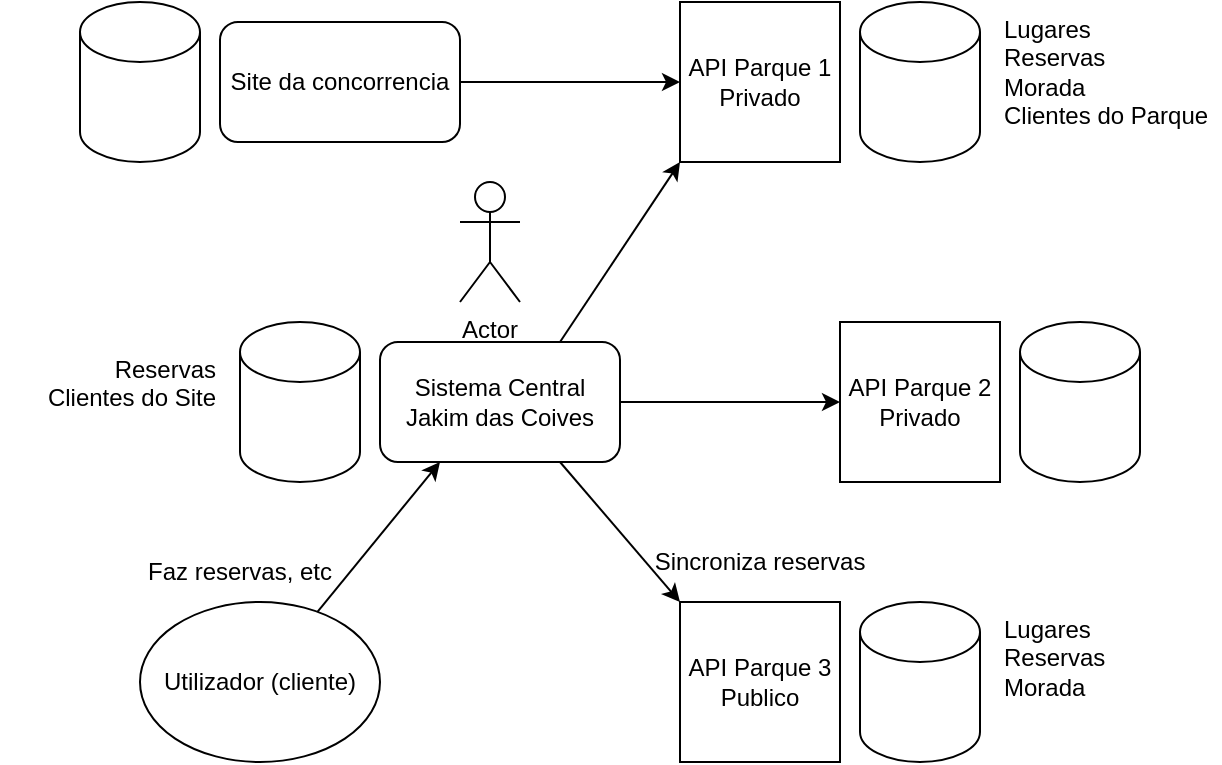 <mxfile version="14.1.8" type="device"><diagram id="6oUVq6fOs7mU0LIoGx7G" name="Page-1"><mxGraphModel dx="868" dy="510" grid="1" gridSize="10" guides="1" tooltips="1" connect="1" arrows="1" fold="1" page="1" pageScale="1" pageWidth="827" pageHeight="1169" math="0" shadow="0"><root><mxCell id="0"/><mxCell id="1" parent="0"/><mxCell id="N92cEsct94D_dMi8AYym-1" value="Sistema Central&lt;br&gt;Jakim das Coives" style="rounded=1;whiteSpace=wrap;html=1;" vertex="1" parent="1"><mxGeometry x="350" y="230" width="120" height="60" as="geometry"/></mxCell><mxCell id="N92cEsct94D_dMi8AYym-2" value="API Parque 1&lt;br&gt;Privado" style="whiteSpace=wrap;html=1;aspect=fixed;" vertex="1" parent="1"><mxGeometry x="500" y="60" width="80" height="80" as="geometry"/></mxCell><mxCell id="N92cEsct94D_dMi8AYym-3" value="API Parque 2&lt;br&gt;Privado" style="whiteSpace=wrap;html=1;aspect=fixed;" vertex="1" parent="1"><mxGeometry x="580" y="220" width="80" height="80" as="geometry"/></mxCell><mxCell id="N92cEsct94D_dMi8AYym-4" value="API Parque 3&lt;br&gt;Publico" style="whiteSpace=wrap;html=1;aspect=fixed;" vertex="1" parent="1"><mxGeometry x="500" y="360" width="80" height="80" as="geometry"/></mxCell><mxCell id="N92cEsct94D_dMi8AYym-5" value="" style="endArrow=classic;html=1;exitX=0.75;exitY=0;exitDx=0;exitDy=0;entryX=0;entryY=1;entryDx=0;entryDy=0;" edge="1" parent="1" source="N92cEsct94D_dMi8AYym-1" target="N92cEsct94D_dMi8AYym-2"><mxGeometry width="50" height="50" relative="1" as="geometry"><mxPoint x="390" y="290" as="sourcePoint"/><mxPoint x="440" y="240" as="targetPoint"/></mxGeometry></mxCell><mxCell id="N92cEsct94D_dMi8AYym-6" value="" style="endArrow=classic;html=1;entryX=0;entryY=0.5;entryDx=0;entryDy=0;exitX=1;exitY=0.5;exitDx=0;exitDy=0;" edge="1" parent="1" source="N92cEsct94D_dMi8AYym-1" target="N92cEsct94D_dMi8AYym-3"><mxGeometry width="50" height="50" relative="1" as="geometry"><mxPoint x="480" y="260" as="sourcePoint"/><mxPoint x="440" y="240" as="targetPoint"/></mxGeometry></mxCell><mxCell id="N92cEsct94D_dMi8AYym-7" value="" style="endArrow=classic;html=1;exitX=0.75;exitY=1;exitDx=0;exitDy=0;entryX=0;entryY=0;entryDx=0;entryDy=0;" edge="1" parent="1" source="N92cEsct94D_dMi8AYym-1" target="N92cEsct94D_dMi8AYym-4"><mxGeometry width="50" height="50" relative="1" as="geometry"><mxPoint x="390" y="290" as="sourcePoint"/><mxPoint x="440" y="240" as="targetPoint"/></mxGeometry></mxCell><mxCell id="N92cEsct94D_dMi8AYym-8" value="" style="shape=cylinder3;whiteSpace=wrap;html=1;boundedLbl=1;backgroundOutline=1;size=15;" vertex="1" parent="1"><mxGeometry x="590" y="60" width="60" height="80" as="geometry"/></mxCell><mxCell id="N92cEsct94D_dMi8AYym-9" value="Lugares&lt;br&gt;Reservas&lt;br&gt;Morada&lt;br&gt;Clientes do Parque" style="text;html=1;strokeColor=none;fillColor=none;align=left;verticalAlign=top;whiteSpace=wrap;rounded=0;" vertex="1" parent="1"><mxGeometry x="660" y="60" width="110" height="70" as="geometry"/></mxCell><mxCell id="N92cEsct94D_dMi8AYym-10" value="" style="shape=cylinder3;whiteSpace=wrap;html=1;boundedLbl=1;backgroundOutline=1;size=15;" vertex="1" parent="1"><mxGeometry x="670" y="220" width="60" height="80" as="geometry"/></mxCell><mxCell id="N92cEsct94D_dMi8AYym-11" value="" style="shape=cylinder3;whiteSpace=wrap;html=1;boundedLbl=1;backgroundOutline=1;size=15;" vertex="1" parent="1"><mxGeometry x="590" y="360" width="60" height="80" as="geometry"/></mxCell><mxCell id="N92cEsct94D_dMi8AYym-12" value="" style="shape=cylinder3;whiteSpace=wrap;html=1;boundedLbl=1;backgroundOutline=1;size=15;align=left;" vertex="1" parent="1"><mxGeometry x="280" y="220" width="60" height="80" as="geometry"/></mxCell><mxCell id="N92cEsct94D_dMi8AYym-13" value="Reservas&lt;br&gt;Clientes do Site" style="text;html=1;strokeColor=none;fillColor=none;align=right;verticalAlign=top;whiteSpace=wrap;rounded=0;" vertex="1" parent="1"><mxGeometry x="160" y="230" width="110" height="60" as="geometry"/></mxCell><mxCell id="N92cEsct94D_dMi8AYym-14" value="Lugares&lt;br&gt;Reservas&lt;br&gt;Morada" style="text;html=1;strokeColor=none;fillColor=none;align=left;verticalAlign=top;whiteSpace=wrap;rounded=0;" vertex="1" parent="1"><mxGeometry x="660" y="360" width="110" height="70" as="geometry"/></mxCell><mxCell id="N92cEsct94D_dMi8AYym-15" value="Site da concorrencia" style="rounded=1;whiteSpace=wrap;html=1;" vertex="1" parent="1"><mxGeometry x="270" y="70" width="120" height="60" as="geometry"/></mxCell><mxCell id="N92cEsct94D_dMi8AYym-16" value="" style="endArrow=classic;html=1;exitX=1;exitY=0.5;exitDx=0;exitDy=0;entryX=0;entryY=0.5;entryDx=0;entryDy=0;" edge="1" parent="1" source="N92cEsct94D_dMi8AYym-15" target="N92cEsct94D_dMi8AYym-2"><mxGeometry width="50" height="50" relative="1" as="geometry"><mxPoint x="390" y="150" as="sourcePoint"/><mxPoint x="440" y="100" as="targetPoint"/></mxGeometry></mxCell><mxCell id="N92cEsct94D_dMi8AYym-17" value="" style="shape=cylinder3;whiteSpace=wrap;html=1;boundedLbl=1;backgroundOutline=1;size=15;align=left;" vertex="1" parent="1"><mxGeometry x="200" y="60" width="60" height="80" as="geometry"/></mxCell><mxCell id="N92cEsct94D_dMi8AYym-18" value="Actor" style="shape=umlActor;verticalLabelPosition=bottom;verticalAlign=top;html=1;outlineConnect=0;align=right;" vertex="1" parent="1"><mxGeometry x="390" y="150" width="30" height="60" as="geometry"/></mxCell><mxCell id="N92cEsct94D_dMi8AYym-20" value="Utilizador (cliente)" style="ellipse;whiteSpace=wrap;html=1;align=center;" vertex="1" parent="1"><mxGeometry x="230" y="360" width="120" height="80" as="geometry"/></mxCell><mxCell id="N92cEsct94D_dMi8AYym-21" value="" style="endArrow=none;html=1;exitX=0.25;exitY=1;exitDx=0;exitDy=0;startArrow=classic;startFill=1;" edge="1" parent="1" source="N92cEsct94D_dMi8AYym-1" target="N92cEsct94D_dMi8AYym-20"><mxGeometry width="50" height="50" relative="1" as="geometry"><mxPoint x="390" y="250" as="sourcePoint"/><mxPoint x="440" y="200" as="targetPoint"/></mxGeometry></mxCell><mxCell id="N92cEsct94D_dMi8AYym-22" value="Faz reservas, etc" style="text;html=1;strokeColor=none;fillColor=none;align=center;verticalAlign=middle;whiteSpace=wrap;rounded=0;" vertex="1" parent="1"><mxGeometry x="230" y="340" width="100" height="10" as="geometry"/></mxCell><mxCell id="N92cEsct94D_dMi8AYym-25" value="Sincroniza reservas" style="text;html=1;strokeColor=none;fillColor=none;align=center;verticalAlign=middle;whiteSpace=wrap;rounded=0;" vertex="1" parent="1"><mxGeometry x="480" y="330" width="120" height="20" as="geometry"/></mxCell></root></mxGraphModel></diagram></mxfile>